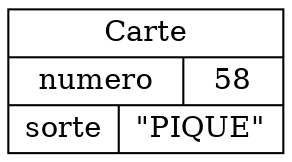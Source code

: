digraph "Carte" {
graph ["rankdir"="LR","compound"="true","ranksep"="1.0","nodesep"="1.0"]
"/" ["label"="<_C>Carte|{numero|58}|{sorte|\"PIQUE\"}","style"="filled","fillcolor"="white","shape"="record"]
}